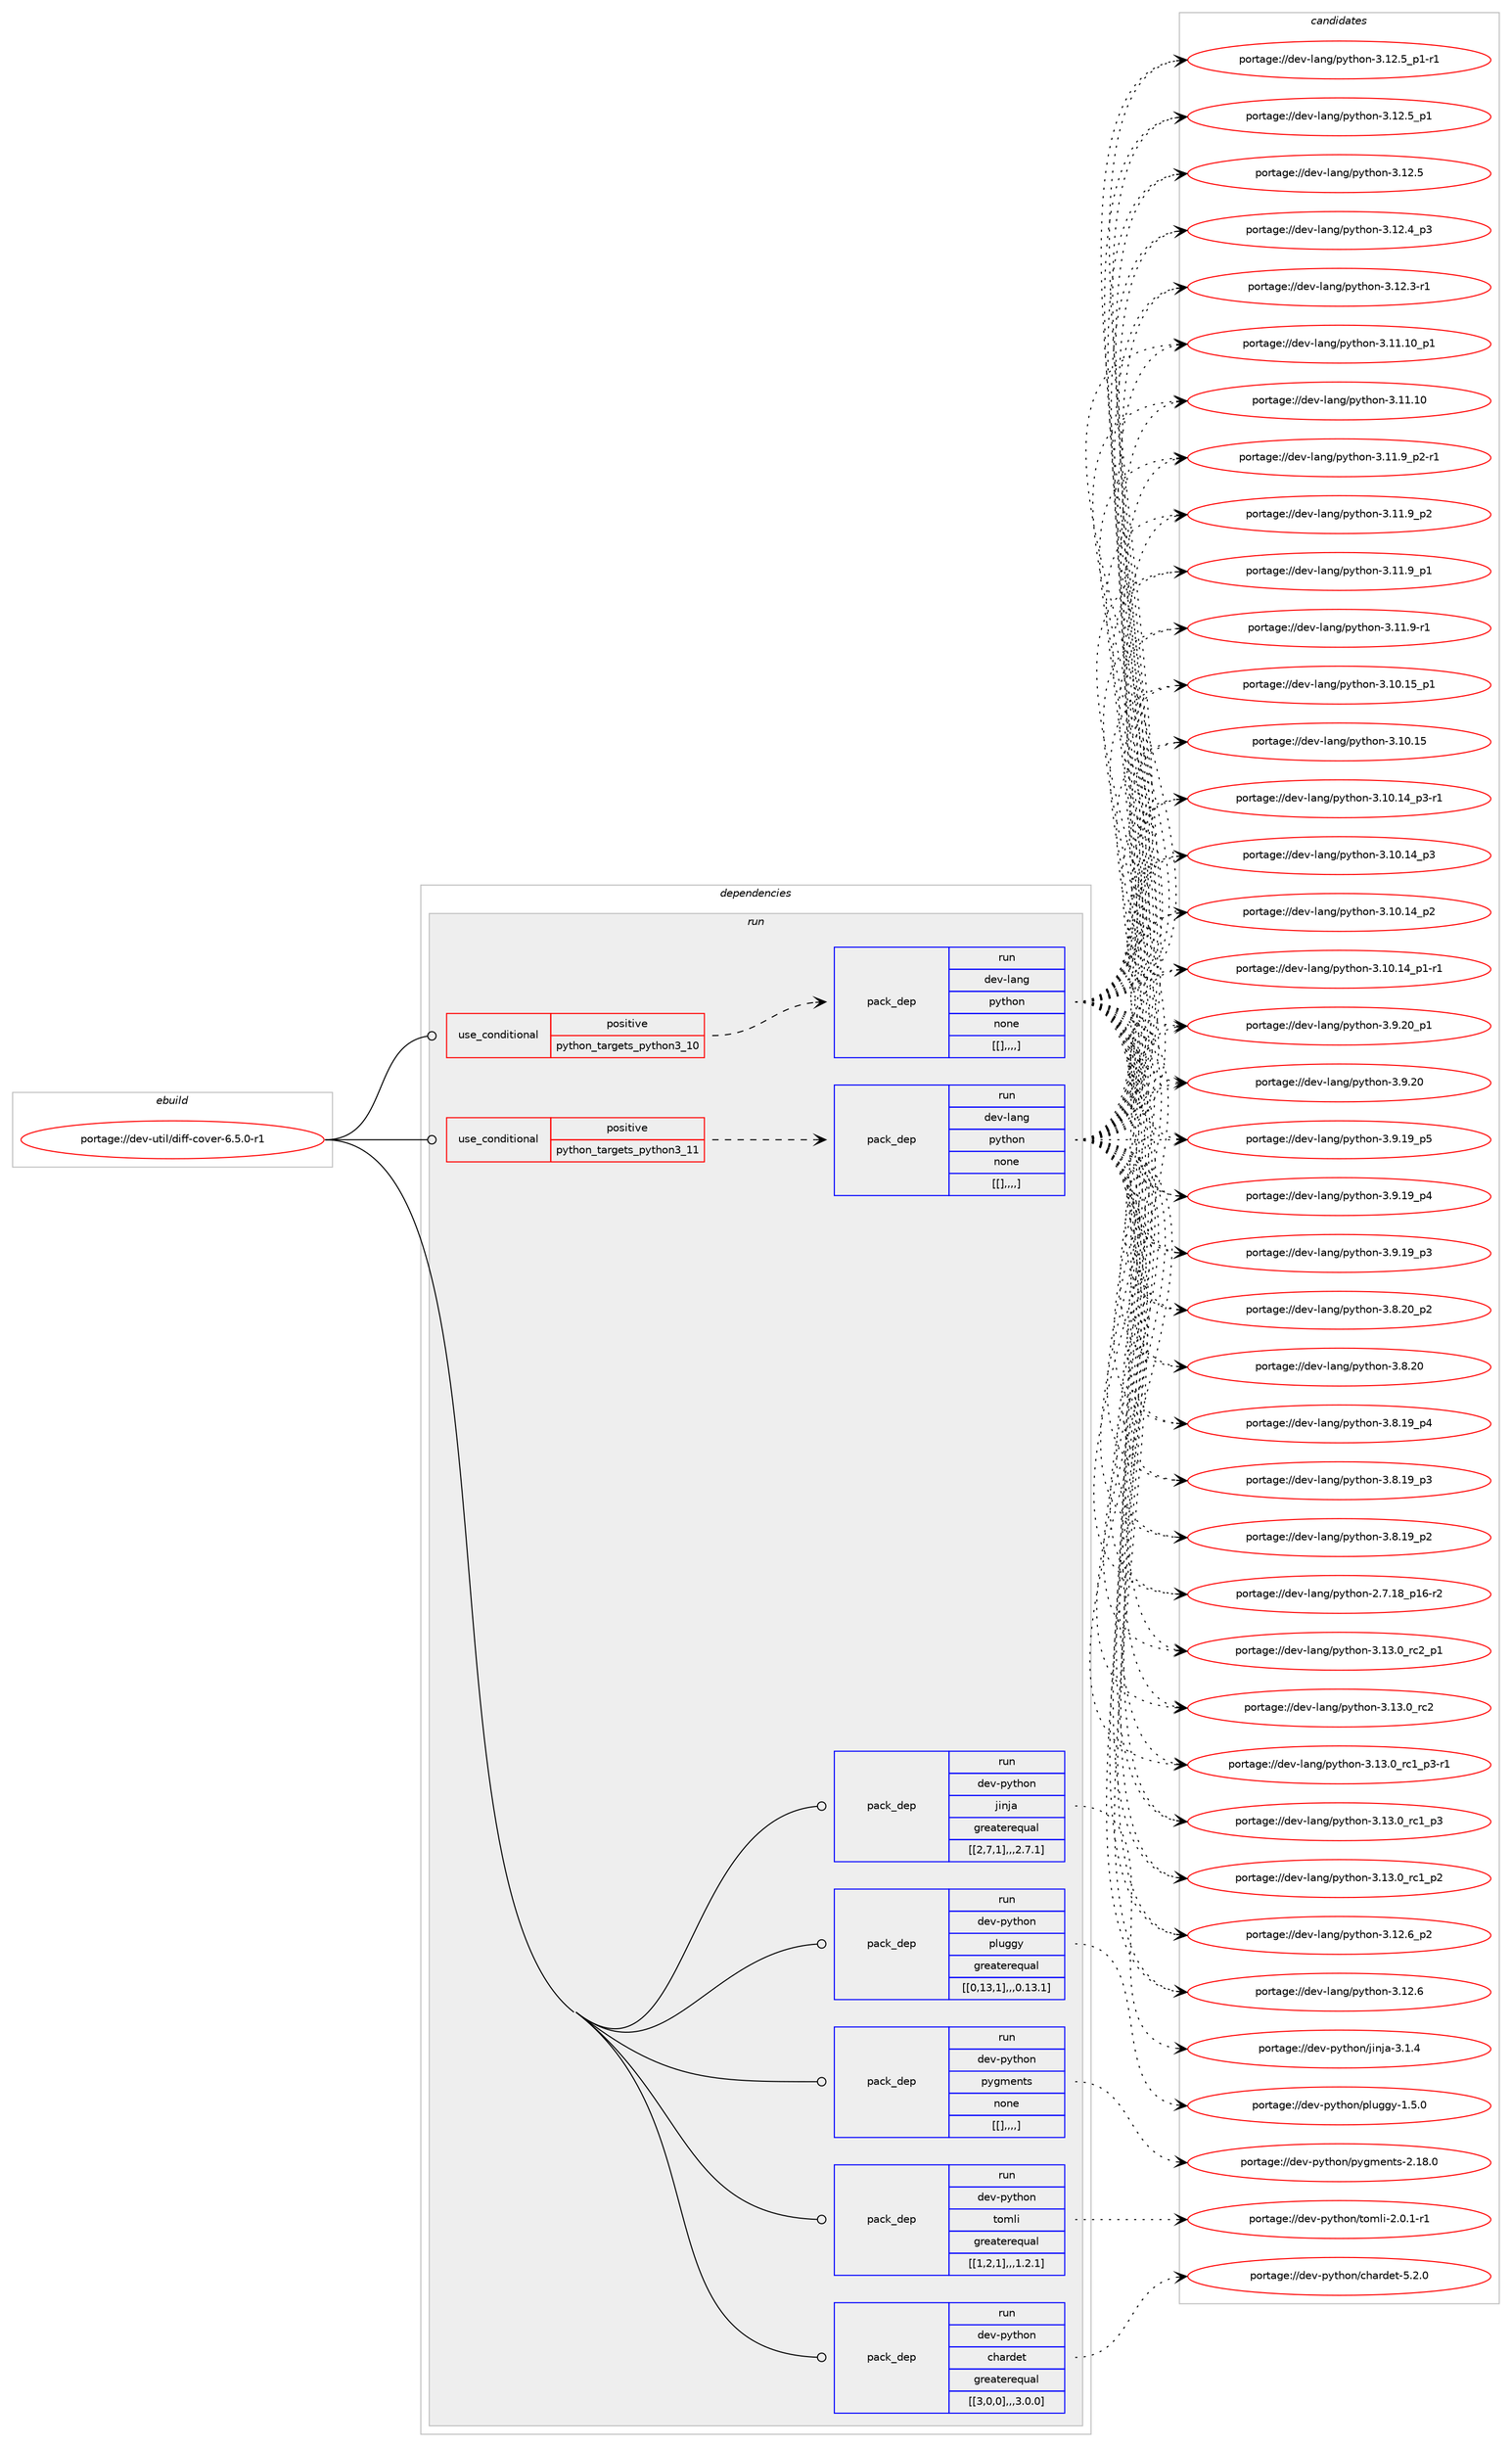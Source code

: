 digraph prolog {

# *************
# Graph options
# *************

newrank=true;
concentrate=true;
compound=true;
graph [rankdir=LR,fontname=Helvetica,fontsize=10,ranksep=1.5];#, ranksep=2.5, nodesep=0.2];
edge  [arrowhead=vee];
node  [fontname=Helvetica,fontsize=10];

# **********
# The ebuild
# **********

subgraph cluster_leftcol {
color=gray;
label=<<i>ebuild</i>>;
id [label="portage://dev-util/diff-cover-6.5.0-r1", color=red, width=4, href="../dev-util/diff-cover-6.5.0-r1.svg"];
}

# ****************
# The dependencies
# ****************

subgraph cluster_midcol {
color=gray;
label=<<i>dependencies</i>>;
subgraph cluster_compile {
fillcolor="#eeeeee";
style=filled;
label=<<i>compile</i>>;
}
subgraph cluster_compileandrun {
fillcolor="#eeeeee";
style=filled;
label=<<i>compile and run</i>>;
}
subgraph cluster_run {
fillcolor="#eeeeee";
style=filled;
label=<<i>run</i>>;
subgraph cond62741 {
dependency218848 [label=<<TABLE BORDER="0" CELLBORDER="1" CELLSPACING="0" CELLPADDING="4"><TR><TD ROWSPAN="3" CELLPADDING="10">use_conditional</TD></TR><TR><TD>positive</TD></TR><TR><TD>python_targets_python3_10</TD></TR></TABLE>>, shape=none, color=red];
subgraph pack154708 {
dependency218849 [label=<<TABLE BORDER="0" CELLBORDER="1" CELLSPACING="0" CELLPADDING="4" WIDTH="220"><TR><TD ROWSPAN="6" CELLPADDING="30">pack_dep</TD></TR><TR><TD WIDTH="110">run</TD></TR><TR><TD>dev-lang</TD></TR><TR><TD>python</TD></TR><TR><TD>none</TD></TR><TR><TD>[[],,,,]</TD></TR></TABLE>>, shape=none, color=blue];
}
dependency218848:e -> dependency218849:w [weight=20,style="dashed",arrowhead="vee"];
}
id:e -> dependency218848:w [weight=20,style="solid",arrowhead="odot"];
subgraph cond62742 {
dependency218850 [label=<<TABLE BORDER="0" CELLBORDER="1" CELLSPACING="0" CELLPADDING="4"><TR><TD ROWSPAN="3" CELLPADDING="10">use_conditional</TD></TR><TR><TD>positive</TD></TR><TR><TD>python_targets_python3_11</TD></TR></TABLE>>, shape=none, color=red];
subgraph pack154709 {
dependency218851 [label=<<TABLE BORDER="0" CELLBORDER="1" CELLSPACING="0" CELLPADDING="4" WIDTH="220"><TR><TD ROWSPAN="6" CELLPADDING="30">pack_dep</TD></TR><TR><TD WIDTH="110">run</TD></TR><TR><TD>dev-lang</TD></TR><TR><TD>python</TD></TR><TR><TD>none</TD></TR><TR><TD>[[],,,,]</TD></TR></TABLE>>, shape=none, color=blue];
}
dependency218850:e -> dependency218851:w [weight=20,style="dashed",arrowhead="vee"];
}
id:e -> dependency218850:w [weight=20,style="solid",arrowhead="odot"];
subgraph pack154710 {
dependency218852 [label=<<TABLE BORDER="0" CELLBORDER="1" CELLSPACING="0" CELLPADDING="4" WIDTH="220"><TR><TD ROWSPAN="6" CELLPADDING="30">pack_dep</TD></TR><TR><TD WIDTH="110">run</TD></TR><TR><TD>dev-python</TD></TR><TR><TD>chardet</TD></TR><TR><TD>greaterequal</TD></TR><TR><TD>[[3,0,0],,,3.0.0]</TD></TR></TABLE>>, shape=none, color=blue];
}
id:e -> dependency218852:w [weight=20,style="solid",arrowhead="odot"];
subgraph pack154711 {
dependency218853 [label=<<TABLE BORDER="0" CELLBORDER="1" CELLSPACING="0" CELLPADDING="4" WIDTH="220"><TR><TD ROWSPAN="6" CELLPADDING="30">pack_dep</TD></TR><TR><TD WIDTH="110">run</TD></TR><TR><TD>dev-python</TD></TR><TR><TD>jinja</TD></TR><TR><TD>greaterequal</TD></TR><TR><TD>[[2,7,1],,,2.7.1]</TD></TR></TABLE>>, shape=none, color=blue];
}
id:e -> dependency218853:w [weight=20,style="solid",arrowhead="odot"];
subgraph pack154712 {
dependency218854 [label=<<TABLE BORDER="0" CELLBORDER="1" CELLSPACING="0" CELLPADDING="4" WIDTH="220"><TR><TD ROWSPAN="6" CELLPADDING="30">pack_dep</TD></TR><TR><TD WIDTH="110">run</TD></TR><TR><TD>dev-python</TD></TR><TR><TD>pluggy</TD></TR><TR><TD>greaterequal</TD></TR><TR><TD>[[0,13,1],,,0.13.1]</TD></TR></TABLE>>, shape=none, color=blue];
}
id:e -> dependency218854:w [weight=20,style="solid",arrowhead="odot"];
subgraph pack154713 {
dependency218855 [label=<<TABLE BORDER="0" CELLBORDER="1" CELLSPACING="0" CELLPADDING="4" WIDTH="220"><TR><TD ROWSPAN="6" CELLPADDING="30">pack_dep</TD></TR><TR><TD WIDTH="110">run</TD></TR><TR><TD>dev-python</TD></TR><TR><TD>pygments</TD></TR><TR><TD>none</TD></TR><TR><TD>[[],,,,]</TD></TR></TABLE>>, shape=none, color=blue];
}
id:e -> dependency218855:w [weight=20,style="solid",arrowhead="odot"];
subgraph pack154714 {
dependency218856 [label=<<TABLE BORDER="0" CELLBORDER="1" CELLSPACING="0" CELLPADDING="4" WIDTH="220"><TR><TD ROWSPAN="6" CELLPADDING="30">pack_dep</TD></TR><TR><TD WIDTH="110">run</TD></TR><TR><TD>dev-python</TD></TR><TR><TD>tomli</TD></TR><TR><TD>greaterequal</TD></TR><TR><TD>[[1,2,1],,,1.2.1]</TD></TR></TABLE>>, shape=none, color=blue];
}
id:e -> dependency218856:w [weight=20,style="solid",arrowhead="odot"];
}
}

# **************
# The candidates
# **************

subgraph cluster_choices {
rank=same;
color=gray;
label=<<i>candidates</i>>;

subgraph choice154708 {
color=black;
nodesep=1;
choice100101118451089711010347112121116104111110455146495146489511499509511249 [label="portage://dev-lang/python-3.13.0_rc2_p1", color=red, width=4,href="../dev-lang/python-3.13.0_rc2_p1.svg"];
choice10010111845108971101034711212111610411111045514649514648951149950 [label="portage://dev-lang/python-3.13.0_rc2", color=red, width=4,href="../dev-lang/python-3.13.0_rc2.svg"];
choice1001011184510897110103471121211161041111104551464951464895114994995112514511449 [label="portage://dev-lang/python-3.13.0_rc1_p3-r1", color=red, width=4,href="../dev-lang/python-3.13.0_rc1_p3-r1.svg"];
choice100101118451089711010347112121116104111110455146495146489511499499511251 [label="portage://dev-lang/python-3.13.0_rc1_p3", color=red, width=4,href="../dev-lang/python-3.13.0_rc1_p3.svg"];
choice100101118451089711010347112121116104111110455146495146489511499499511250 [label="portage://dev-lang/python-3.13.0_rc1_p2", color=red, width=4,href="../dev-lang/python-3.13.0_rc1_p2.svg"];
choice100101118451089711010347112121116104111110455146495046549511250 [label="portage://dev-lang/python-3.12.6_p2", color=red, width=4,href="../dev-lang/python-3.12.6_p2.svg"];
choice10010111845108971101034711212111610411111045514649504654 [label="portage://dev-lang/python-3.12.6", color=red, width=4,href="../dev-lang/python-3.12.6.svg"];
choice1001011184510897110103471121211161041111104551464950465395112494511449 [label="portage://dev-lang/python-3.12.5_p1-r1", color=red, width=4,href="../dev-lang/python-3.12.5_p1-r1.svg"];
choice100101118451089711010347112121116104111110455146495046539511249 [label="portage://dev-lang/python-3.12.5_p1", color=red, width=4,href="../dev-lang/python-3.12.5_p1.svg"];
choice10010111845108971101034711212111610411111045514649504653 [label="portage://dev-lang/python-3.12.5", color=red, width=4,href="../dev-lang/python-3.12.5.svg"];
choice100101118451089711010347112121116104111110455146495046529511251 [label="portage://dev-lang/python-3.12.4_p3", color=red, width=4,href="../dev-lang/python-3.12.4_p3.svg"];
choice100101118451089711010347112121116104111110455146495046514511449 [label="portage://dev-lang/python-3.12.3-r1", color=red, width=4,href="../dev-lang/python-3.12.3-r1.svg"];
choice10010111845108971101034711212111610411111045514649494649489511249 [label="portage://dev-lang/python-3.11.10_p1", color=red, width=4,href="../dev-lang/python-3.11.10_p1.svg"];
choice1001011184510897110103471121211161041111104551464949464948 [label="portage://dev-lang/python-3.11.10", color=red, width=4,href="../dev-lang/python-3.11.10.svg"];
choice1001011184510897110103471121211161041111104551464949465795112504511449 [label="portage://dev-lang/python-3.11.9_p2-r1", color=red, width=4,href="../dev-lang/python-3.11.9_p2-r1.svg"];
choice100101118451089711010347112121116104111110455146494946579511250 [label="portage://dev-lang/python-3.11.9_p2", color=red, width=4,href="../dev-lang/python-3.11.9_p2.svg"];
choice100101118451089711010347112121116104111110455146494946579511249 [label="portage://dev-lang/python-3.11.9_p1", color=red, width=4,href="../dev-lang/python-3.11.9_p1.svg"];
choice100101118451089711010347112121116104111110455146494946574511449 [label="portage://dev-lang/python-3.11.9-r1", color=red, width=4,href="../dev-lang/python-3.11.9-r1.svg"];
choice10010111845108971101034711212111610411111045514649484649539511249 [label="portage://dev-lang/python-3.10.15_p1", color=red, width=4,href="../dev-lang/python-3.10.15_p1.svg"];
choice1001011184510897110103471121211161041111104551464948464953 [label="portage://dev-lang/python-3.10.15", color=red, width=4,href="../dev-lang/python-3.10.15.svg"];
choice100101118451089711010347112121116104111110455146494846495295112514511449 [label="portage://dev-lang/python-3.10.14_p3-r1", color=red, width=4,href="../dev-lang/python-3.10.14_p3-r1.svg"];
choice10010111845108971101034711212111610411111045514649484649529511251 [label="portage://dev-lang/python-3.10.14_p3", color=red, width=4,href="../dev-lang/python-3.10.14_p3.svg"];
choice10010111845108971101034711212111610411111045514649484649529511250 [label="portage://dev-lang/python-3.10.14_p2", color=red, width=4,href="../dev-lang/python-3.10.14_p2.svg"];
choice100101118451089711010347112121116104111110455146494846495295112494511449 [label="portage://dev-lang/python-3.10.14_p1-r1", color=red, width=4,href="../dev-lang/python-3.10.14_p1-r1.svg"];
choice100101118451089711010347112121116104111110455146574650489511249 [label="portage://dev-lang/python-3.9.20_p1", color=red, width=4,href="../dev-lang/python-3.9.20_p1.svg"];
choice10010111845108971101034711212111610411111045514657465048 [label="portage://dev-lang/python-3.9.20", color=red, width=4,href="../dev-lang/python-3.9.20.svg"];
choice100101118451089711010347112121116104111110455146574649579511253 [label="portage://dev-lang/python-3.9.19_p5", color=red, width=4,href="../dev-lang/python-3.9.19_p5.svg"];
choice100101118451089711010347112121116104111110455146574649579511252 [label="portage://dev-lang/python-3.9.19_p4", color=red, width=4,href="../dev-lang/python-3.9.19_p4.svg"];
choice100101118451089711010347112121116104111110455146574649579511251 [label="portage://dev-lang/python-3.9.19_p3", color=red, width=4,href="../dev-lang/python-3.9.19_p3.svg"];
choice100101118451089711010347112121116104111110455146564650489511250 [label="portage://dev-lang/python-3.8.20_p2", color=red, width=4,href="../dev-lang/python-3.8.20_p2.svg"];
choice10010111845108971101034711212111610411111045514656465048 [label="portage://dev-lang/python-3.8.20", color=red, width=4,href="../dev-lang/python-3.8.20.svg"];
choice100101118451089711010347112121116104111110455146564649579511252 [label="portage://dev-lang/python-3.8.19_p4", color=red, width=4,href="../dev-lang/python-3.8.19_p4.svg"];
choice100101118451089711010347112121116104111110455146564649579511251 [label="portage://dev-lang/python-3.8.19_p3", color=red, width=4,href="../dev-lang/python-3.8.19_p3.svg"];
choice100101118451089711010347112121116104111110455146564649579511250 [label="portage://dev-lang/python-3.8.19_p2", color=red, width=4,href="../dev-lang/python-3.8.19_p2.svg"];
choice100101118451089711010347112121116104111110455046554649569511249544511450 [label="portage://dev-lang/python-2.7.18_p16-r2", color=red, width=4,href="../dev-lang/python-2.7.18_p16-r2.svg"];
dependency218849:e -> choice100101118451089711010347112121116104111110455146495146489511499509511249:w [style=dotted,weight="100"];
dependency218849:e -> choice10010111845108971101034711212111610411111045514649514648951149950:w [style=dotted,weight="100"];
dependency218849:e -> choice1001011184510897110103471121211161041111104551464951464895114994995112514511449:w [style=dotted,weight="100"];
dependency218849:e -> choice100101118451089711010347112121116104111110455146495146489511499499511251:w [style=dotted,weight="100"];
dependency218849:e -> choice100101118451089711010347112121116104111110455146495146489511499499511250:w [style=dotted,weight="100"];
dependency218849:e -> choice100101118451089711010347112121116104111110455146495046549511250:w [style=dotted,weight="100"];
dependency218849:e -> choice10010111845108971101034711212111610411111045514649504654:w [style=dotted,weight="100"];
dependency218849:e -> choice1001011184510897110103471121211161041111104551464950465395112494511449:w [style=dotted,weight="100"];
dependency218849:e -> choice100101118451089711010347112121116104111110455146495046539511249:w [style=dotted,weight="100"];
dependency218849:e -> choice10010111845108971101034711212111610411111045514649504653:w [style=dotted,weight="100"];
dependency218849:e -> choice100101118451089711010347112121116104111110455146495046529511251:w [style=dotted,weight="100"];
dependency218849:e -> choice100101118451089711010347112121116104111110455146495046514511449:w [style=dotted,weight="100"];
dependency218849:e -> choice10010111845108971101034711212111610411111045514649494649489511249:w [style=dotted,weight="100"];
dependency218849:e -> choice1001011184510897110103471121211161041111104551464949464948:w [style=dotted,weight="100"];
dependency218849:e -> choice1001011184510897110103471121211161041111104551464949465795112504511449:w [style=dotted,weight="100"];
dependency218849:e -> choice100101118451089711010347112121116104111110455146494946579511250:w [style=dotted,weight="100"];
dependency218849:e -> choice100101118451089711010347112121116104111110455146494946579511249:w [style=dotted,weight="100"];
dependency218849:e -> choice100101118451089711010347112121116104111110455146494946574511449:w [style=dotted,weight="100"];
dependency218849:e -> choice10010111845108971101034711212111610411111045514649484649539511249:w [style=dotted,weight="100"];
dependency218849:e -> choice1001011184510897110103471121211161041111104551464948464953:w [style=dotted,weight="100"];
dependency218849:e -> choice100101118451089711010347112121116104111110455146494846495295112514511449:w [style=dotted,weight="100"];
dependency218849:e -> choice10010111845108971101034711212111610411111045514649484649529511251:w [style=dotted,weight="100"];
dependency218849:e -> choice10010111845108971101034711212111610411111045514649484649529511250:w [style=dotted,weight="100"];
dependency218849:e -> choice100101118451089711010347112121116104111110455146494846495295112494511449:w [style=dotted,weight="100"];
dependency218849:e -> choice100101118451089711010347112121116104111110455146574650489511249:w [style=dotted,weight="100"];
dependency218849:e -> choice10010111845108971101034711212111610411111045514657465048:w [style=dotted,weight="100"];
dependency218849:e -> choice100101118451089711010347112121116104111110455146574649579511253:w [style=dotted,weight="100"];
dependency218849:e -> choice100101118451089711010347112121116104111110455146574649579511252:w [style=dotted,weight="100"];
dependency218849:e -> choice100101118451089711010347112121116104111110455146574649579511251:w [style=dotted,weight="100"];
dependency218849:e -> choice100101118451089711010347112121116104111110455146564650489511250:w [style=dotted,weight="100"];
dependency218849:e -> choice10010111845108971101034711212111610411111045514656465048:w [style=dotted,weight="100"];
dependency218849:e -> choice100101118451089711010347112121116104111110455146564649579511252:w [style=dotted,weight="100"];
dependency218849:e -> choice100101118451089711010347112121116104111110455146564649579511251:w [style=dotted,weight="100"];
dependency218849:e -> choice100101118451089711010347112121116104111110455146564649579511250:w [style=dotted,weight="100"];
dependency218849:e -> choice100101118451089711010347112121116104111110455046554649569511249544511450:w [style=dotted,weight="100"];
}
subgraph choice154709 {
color=black;
nodesep=1;
choice100101118451089711010347112121116104111110455146495146489511499509511249 [label="portage://dev-lang/python-3.13.0_rc2_p1", color=red, width=4,href="../dev-lang/python-3.13.0_rc2_p1.svg"];
choice10010111845108971101034711212111610411111045514649514648951149950 [label="portage://dev-lang/python-3.13.0_rc2", color=red, width=4,href="../dev-lang/python-3.13.0_rc2.svg"];
choice1001011184510897110103471121211161041111104551464951464895114994995112514511449 [label="portage://dev-lang/python-3.13.0_rc1_p3-r1", color=red, width=4,href="../dev-lang/python-3.13.0_rc1_p3-r1.svg"];
choice100101118451089711010347112121116104111110455146495146489511499499511251 [label="portage://dev-lang/python-3.13.0_rc1_p3", color=red, width=4,href="../dev-lang/python-3.13.0_rc1_p3.svg"];
choice100101118451089711010347112121116104111110455146495146489511499499511250 [label="portage://dev-lang/python-3.13.0_rc1_p2", color=red, width=4,href="../dev-lang/python-3.13.0_rc1_p2.svg"];
choice100101118451089711010347112121116104111110455146495046549511250 [label="portage://dev-lang/python-3.12.6_p2", color=red, width=4,href="../dev-lang/python-3.12.6_p2.svg"];
choice10010111845108971101034711212111610411111045514649504654 [label="portage://dev-lang/python-3.12.6", color=red, width=4,href="../dev-lang/python-3.12.6.svg"];
choice1001011184510897110103471121211161041111104551464950465395112494511449 [label="portage://dev-lang/python-3.12.5_p1-r1", color=red, width=4,href="../dev-lang/python-3.12.5_p1-r1.svg"];
choice100101118451089711010347112121116104111110455146495046539511249 [label="portage://dev-lang/python-3.12.5_p1", color=red, width=4,href="../dev-lang/python-3.12.5_p1.svg"];
choice10010111845108971101034711212111610411111045514649504653 [label="portage://dev-lang/python-3.12.5", color=red, width=4,href="../dev-lang/python-3.12.5.svg"];
choice100101118451089711010347112121116104111110455146495046529511251 [label="portage://dev-lang/python-3.12.4_p3", color=red, width=4,href="../dev-lang/python-3.12.4_p3.svg"];
choice100101118451089711010347112121116104111110455146495046514511449 [label="portage://dev-lang/python-3.12.3-r1", color=red, width=4,href="../dev-lang/python-3.12.3-r1.svg"];
choice10010111845108971101034711212111610411111045514649494649489511249 [label="portage://dev-lang/python-3.11.10_p1", color=red, width=4,href="../dev-lang/python-3.11.10_p1.svg"];
choice1001011184510897110103471121211161041111104551464949464948 [label="portage://dev-lang/python-3.11.10", color=red, width=4,href="../dev-lang/python-3.11.10.svg"];
choice1001011184510897110103471121211161041111104551464949465795112504511449 [label="portage://dev-lang/python-3.11.9_p2-r1", color=red, width=4,href="../dev-lang/python-3.11.9_p2-r1.svg"];
choice100101118451089711010347112121116104111110455146494946579511250 [label="portage://dev-lang/python-3.11.9_p2", color=red, width=4,href="../dev-lang/python-3.11.9_p2.svg"];
choice100101118451089711010347112121116104111110455146494946579511249 [label="portage://dev-lang/python-3.11.9_p1", color=red, width=4,href="../dev-lang/python-3.11.9_p1.svg"];
choice100101118451089711010347112121116104111110455146494946574511449 [label="portage://dev-lang/python-3.11.9-r1", color=red, width=4,href="../dev-lang/python-3.11.9-r1.svg"];
choice10010111845108971101034711212111610411111045514649484649539511249 [label="portage://dev-lang/python-3.10.15_p1", color=red, width=4,href="../dev-lang/python-3.10.15_p1.svg"];
choice1001011184510897110103471121211161041111104551464948464953 [label="portage://dev-lang/python-3.10.15", color=red, width=4,href="../dev-lang/python-3.10.15.svg"];
choice100101118451089711010347112121116104111110455146494846495295112514511449 [label="portage://dev-lang/python-3.10.14_p3-r1", color=red, width=4,href="../dev-lang/python-3.10.14_p3-r1.svg"];
choice10010111845108971101034711212111610411111045514649484649529511251 [label="portage://dev-lang/python-3.10.14_p3", color=red, width=4,href="../dev-lang/python-3.10.14_p3.svg"];
choice10010111845108971101034711212111610411111045514649484649529511250 [label="portage://dev-lang/python-3.10.14_p2", color=red, width=4,href="../dev-lang/python-3.10.14_p2.svg"];
choice100101118451089711010347112121116104111110455146494846495295112494511449 [label="portage://dev-lang/python-3.10.14_p1-r1", color=red, width=4,href="../dev-lang/python-3.10.14_p1-r1.svg"];
choice100101118451089711010347112121116104111110455146574650489511249 [label="portage://dev-lang/python-3.9.20_p1", color=red, width=4,href="../dev-lang/python-3.9.20_p1.svg"];
choice10010111845108971101034711212111610411111045514657465048 [label="portage://dev-lang/python-3.9.20", color=red, width=4,href="../dev-lang/python-3.9.20.svg"];
choice100101118451089711010347112121116104111110455146574649579511253 [label="portage://dev-lang/python-3.9.19_p5", color=red, width=4,href="../dev-lang/python-3.9.19_p5.svg"];
choice100101118451089711010347112121116104111110455146574649579511252 [label="portage://dev-lang/python-3.9.19_p4", color=red, width=4,href="../dev-lang/python-3.9.19_p4.svg"];
choice100101118451089711010347112121116104111110455146574649579511251 [label="portage://dev-lang/python-3.9.19_p3", color=red, width=4,href="../dev-lang/python-3.9.19_p3.svg"];
choice100101118451089711010347112121116104111110455146564650489511250 [label="portage://dev-lang/python-3.8.20_p2", color=red, width=4,href="../dev-lang/python-3.8.20_p2.svg"];
choice10010111845108971101034711212111610411111045514656465048 [label="portage://dev-lang/python-3.8.20", color=red, width=4,href="../dev-lang/python-3.8.20.svg"];
choice100101118451089711010347112121116104111110455146564649579511252 [label="portage://dev-lang/python-3.8.19_p4", color=red, width=4,href="../dev-lang/python-3.8.19_p4.svg"];
choice100101118451089711010347112121116104111110455146564649579511251 [label="portage://dev-lang/python-3.8.19_p3", color=red, width=4,href="../dev-lang/python-3.8.19_p3.svg"];
choice100101118451089711010347112121116104111110455146564649579511250 [label="portage://dev-lang/python-3.8.19_p2", color=red, width=4,href="../dev-lang/python-3.8.19_p2.svg"];
choice100101118451089711010347112121116104111110455046554649569511249544511450 [label="portage://dev-lang/python-2.7.18_p16-r2", color=red, width=4,href="../dev-lang/python-2.7.18_p16-r2.svg"];
dependency218851:e -> choice100101118451089711010347112121116104111110455146495146489511499509511249:w [style=dotted,weight="100"];
dependency218851:e -> choice10010111845108971101034711212111610411111045514649514648951149950:w [style=dotted,weight="100"];
dependency218851:e -> choice1001011184510897110103471121211161041111104551464951464895114994995112514511449:w [style=dotted,weight="100"];
dependency218851:e -> choice100101118451089711010347112121116104111110455146495146489511499499511251:w [style=dotted,weight="100"];
dependency218851:e -> choice100101118451089711010347112121116104111110455146495146489511499499511250:w [style=dotted,weight="100"];
dependency218851:e -> choice100101118451089711010347112121116104111110455146495046549511250:w [style=dotted,weight="100"];
dependency218851:e -> choice10010111845108971101034711212111610411111045514649504654:w [style=dotted,weight="100"];
dependency218851:e -> choice1001011184510897110103471121211161041111104551464950465395112494511449:w [style=dotted,weight="100"];
dependency218851:e -> choice100101118451089711010347112121116104111110455146495046539511249:w [style=dotted,weight="100"];
dependency218851:e -> choice10010111845108971101034711212111610411111045514649504653:w [style=dotted,weight="100"];
dependency218851:e -> choice100101118451089711010347112121116104111110455146495046529511251:w [style=dotted,weight="100"];
dependency218851:e -> choice100101118451089711010347112121116104111110455146495046514511449:w [style=dotted,weight="100"];
dependency218851:e -> choice10010111845108971101034711212111610411111045514649494649489511249:w [style=dotted,weight="100"];
dependency218851:e -> choice1001011184510897110103471121211161041111104551464949464948:w [style=dotted,weight="100"];
dependency218851:e -> choice1001011184510897110103471121211161041111104551464949465795112504511449:w [style=dotted,weight="100"];
dependency218851:e -> choice100101118451089711010347112121116104111110455146494946579511250:w [style=dotted,weight="100"];
dependency218851:e -> choice100101118451089711010347112121116104111110455146494946579511249:w [style=dotted,weight="100"];
dependency218851:e -> choice100101118451089711010347112121116104111110455146494946574511449:w [style=dotted,weight="100"];
dependency218851:e -> choice10010111845108971101034711212111610411111045514649484649539511249:w [style=dotted,weight="100"];
dependency218851:e -> choice1001011184510897110103471121211161041111104551464948464953:w [style=dotted,weight="100"];
dependency218851:e -> choice100101118451089711010347112121116104111110455146494846495295112514511449:w [style=dotted,weight="100"];
dependency218851:e -> choice10010111845108971101034711212111610411111045514649484649529511251:w [style=dotted,weight="100"];
dependency218851:e -> choice10010111845108971101034711212111610411111045514649484649529511250:w [style=dotted,weight="100"];
dependency218851:e -> choice100101118451089711010347112121116104111110455146494846495295112494511449:w [style=dotted,weight="100"];
dependency218851:e -> choice100101118451089711010347112121116104111110455146574650489511249:w [style=dotted,weight="100"];
dependency218851:e -> choice10010111845108971101034711212111610411111045514657465048:w [style=dotted,weight="100"];
dependency218851:e -> choice100101118451089711010347112121116104111110455146574649579511253:w [style=dotted,weight="100"];
dependency218851:e -> choice100101118451089711010347112121116104111110455146574649579511252:w [style=dotted,weight="100"];
dependency218851:e -> choice100101118451089711010347112121116104111110455146574649579511251:w [style=dotted,weight="100"];
dependency218851:e -> choice100101118451089711010347112121116104111110455146564650489511250:w [style=dotted,weight="100"];
dependency218851:e -> choice10010111845108971101034711212111610411111045514656465048:w [style=dotted,weight="100"];
dependency218851:e -> choice100101118451089711010347112121116104111110455146564649579511252:w [style=dotted,weight="100"];
dependency218851:e -> choice100101118451089711010347112121116104111110455146564649579511251:w [style=dotted,weight="100"];
dependency218851:e -> choice100101118451089711010347112121116104111110455146564649579511250:w [style=dotted,weight="100"];
dependency218851:e -> choice100101118451089711010347112121116104111110455046554649569511249544511450:w [style=dotted,weight="100"];
}
subgraph choice154710 {
color=black;
nodesep=1;
choice10010111845112121116104111110479910497114100101116455346504648 [label="portage://dev-python/chardet-5.2.0", color=red, width=4,href="../dev-python/chardet-5.2.0.svg"];
dependency218852:e -> choice10010111845112121116104111110479910497114100101116455346504648:w [style=dotted,weight="100"];
}
subgraph choice154711 {
color=black;
nodesep=1;
choice100101118451121211161041111104710610511010697455146494652 [label="portage://dev-python/jinja-3.1.4", color=red, width=4,href="../dev-python/jinja-3.1.4.svg"];
dependency218853:e -> choice100101118451121211161041111104710610511010697455146494652:w [style=dotted,weight="100"];
}
subgraph choice154712 {
color=black;
nodesep=1;
choice1001011184511212111610411111047112108117103103121454946534648 [label="portage://dev-python/pluggy-1.5.0", color=red, width=4,href="../dev-python/pluggy-1.5.0.svg"];
dependency218854:e -> choice1001011184511212111610411111047112108117103103121454946534648:w [style=dotted,weight="100"];
}
subgraph choice154713 {
color=black;
nodesep=1;
choice100101118451121211161041111104711212110310910111011611545504649564648 [label="portage://dev-python/pygments-2.18.0", color=red, width=4,href="../dev-python/pygments-2.18.0.svg"];
dependency218855:e -> choice100101118451121211161041111104711212110310910111011611545504649564648:w [style=dotted,weight="100"];
}
subgraph choice154714 {
color=black;
nodesep=1;
choice10010111845112121116104111110471161111091081054550464846494511449 [label="portage://dev-python/tomli-2.0.1-r1", color=red, width=4,href="../dev-python/tomli-2.0.1-r1.svg"];
dependency218856:e -> choice10010111845112121116104111110471161111091081054550464846494511449:w [style=dotted,weight="100"];
}
}

}

